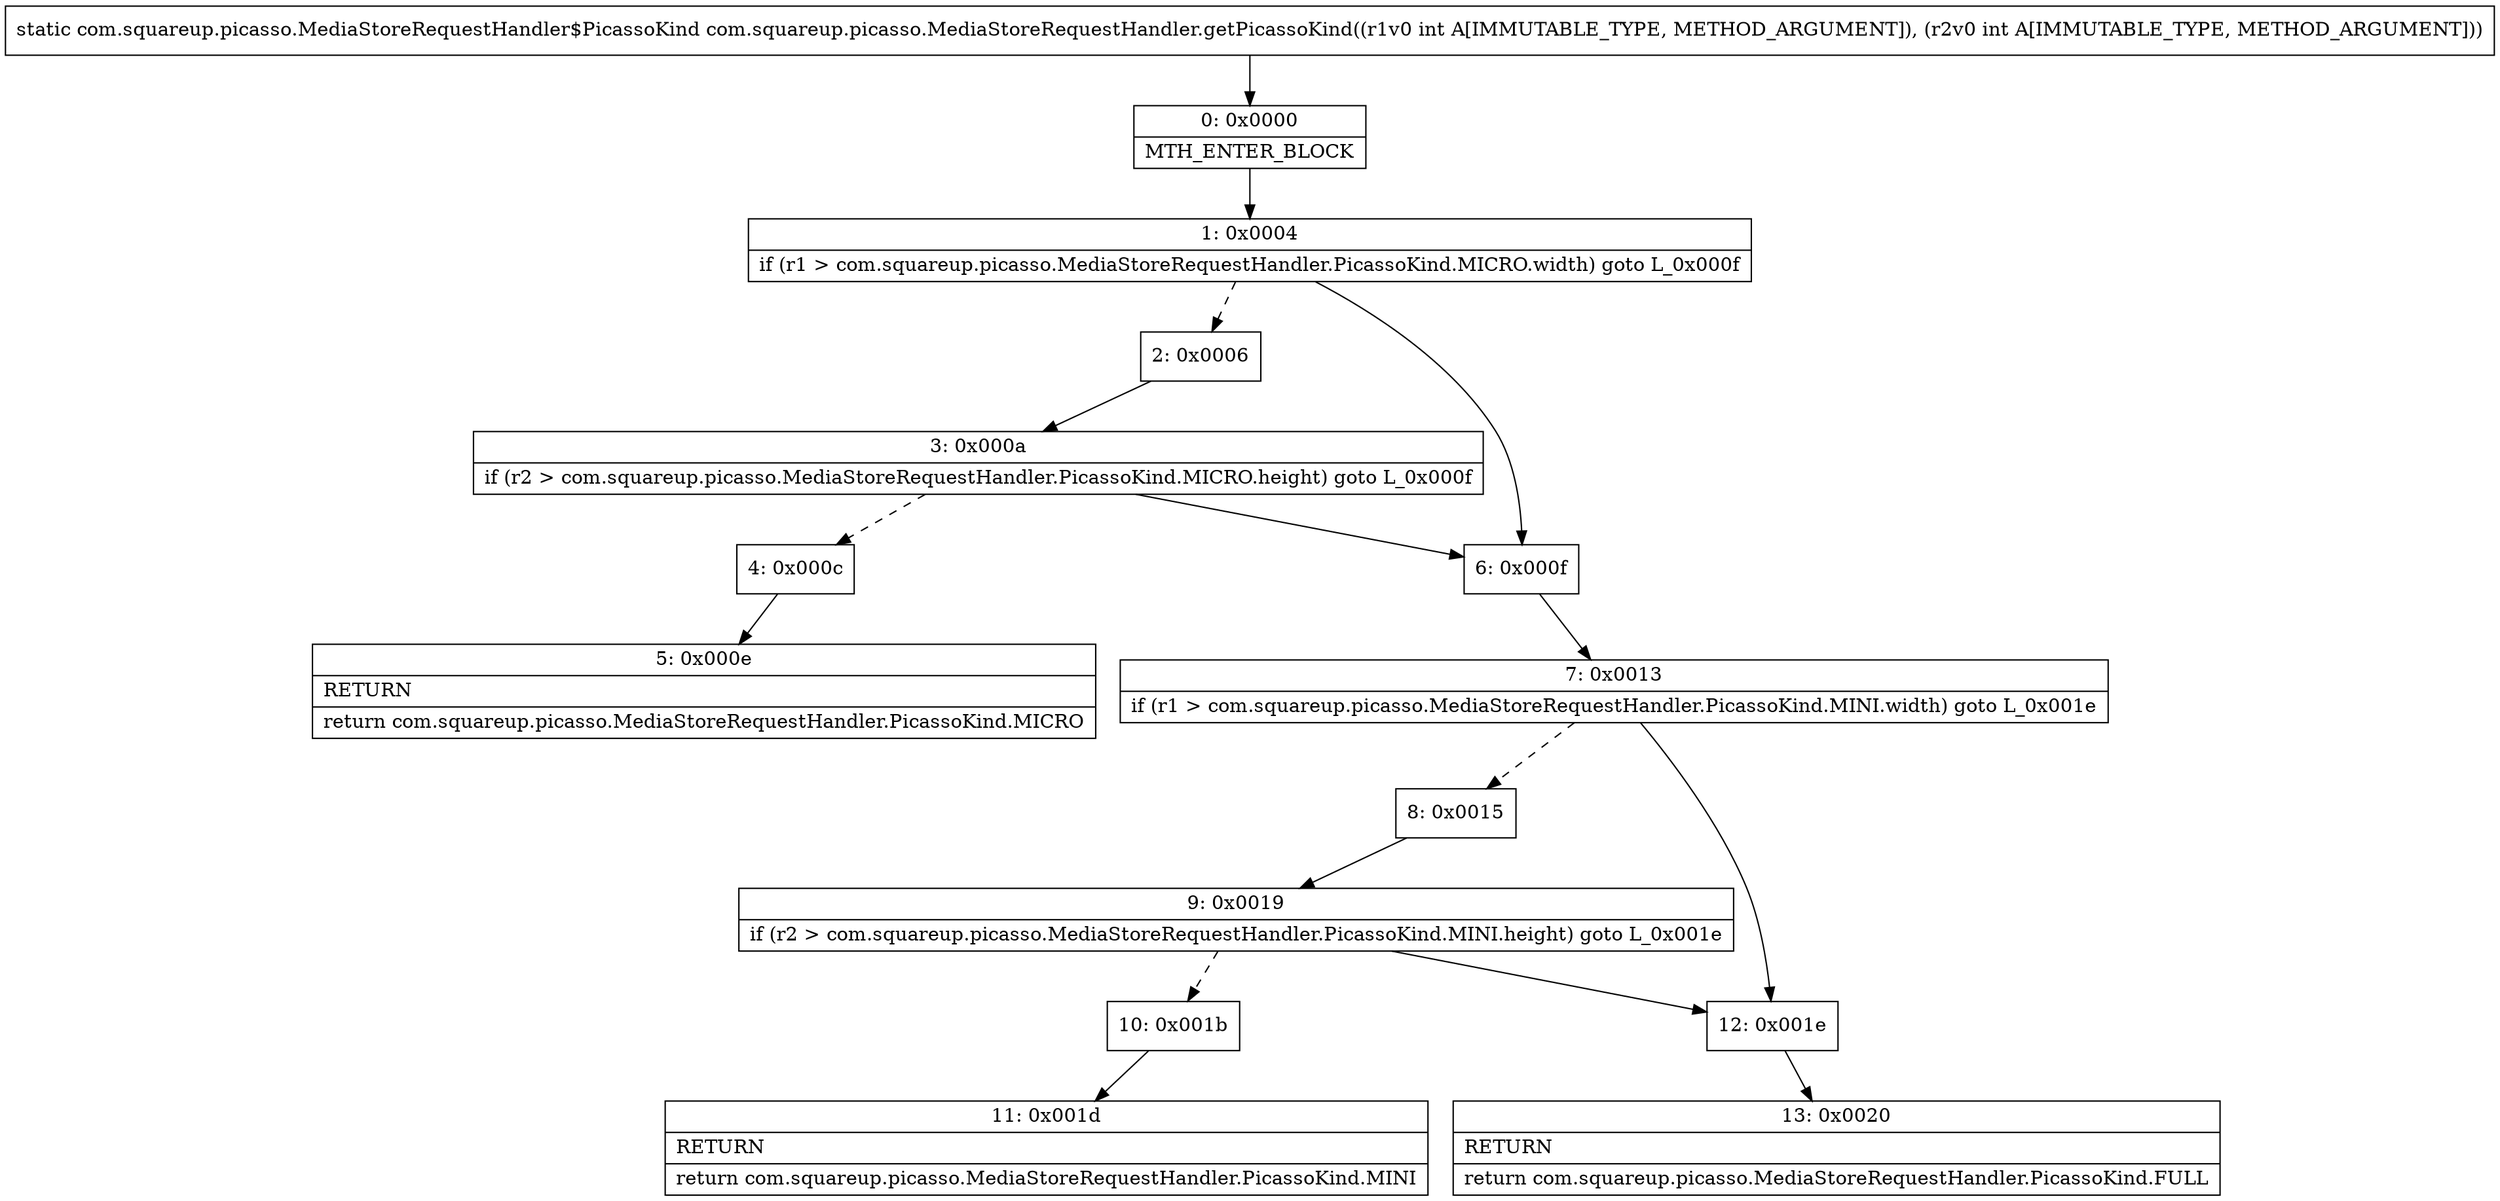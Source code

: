 digraph "CFG forcom.squareup.picasso.MediaStoreRequestHandler.getPicassoKind(II)Lcom\/squareup\/picasso\/MediaStoreRequestHandler$PicassoKind;" {
Node_0 [shape=record,label="{0\:\ 0x0000|MTH_ENTER_BLOCK\l}"];
Node_1 [shape=record,label="{1\:\ 0x0004|if (r1 \> com.squareup.picasso.MediaStoreRequestHandler.PicassoKind.MICRO.width) goto L_0x000f\l}"];
Node_2 [shape=record,label="{2\:\ 0x0006}"];
Node_3 [shape=record,label="{3\:\ 0x000a|if (r2 \> com.squareup.picasso.MediaStoreRequestHandler.PicassoKind.MICRO.height) goto L_0x000f\l}"];
Node_4 [shape=record,label="{4\:\ 0x000c}"];
Node_5 [shape=record,label="{5\:\ 0x000e|RETURN\l|return com.squareup.picasso.MediaStoreRequestHandler.PicassoKind.MICRO\l}"];
Node_6 [shape=record,label="{6\:\ 0x000f}"];
Node_7 [shape=record,label="{7\:\ 0x0013|if (r1 \> com.squareup.picasso.MediaStoreRequestHandler.PicassoKind.MINI.width) goto L_0x001e\l}"];
Node_8 [shape=record,label="{8\:\ 0x0015}"];
Node_9 [shape=record,label="{9\:\ 0x0019|if (r2 \> com.squareup.picasso.MediaStoreRequestHandler.PicassoKind.MINI.height) goto L_0x001e\l}"];
Node_10 [shape=record,label="{10\:\ 0x001b}"];
Node_11 [shape=record,label="{11\:\ 0x001d|RETURN\l|return com.squareup.picasso.MediaStoreRequestHandler.PicassoKind.MINI\l}"];
Node_12 [shape=record,label="{12\:\ 0x001e}"];
Node_13 [shape=record,label="{13\:\ 0x0020|RETURN\l|return com.squareup.picasso.MediaStoreRequestHandler.PicassoKind.FULL\l}"];
MethodNode[shape=record,label="{static com.squareup.picasso.MediaStoreRequestHandler$PicassoKind com.squareup.picasso.MediaStoreRequestHandler.getPicassoKind((r1v0 int A[IMMUTABLE_TYPE, METHOD_ARGUMENT]), (r2v0 int A[IMMUTABLE_TYPE, METHOD_ARGUMENT])) }"];
MethodNode -> Node_0;
Node_0 -> Node_1;
Node_1 -> Node_2[style=dashed];
Node_1 -> Node_6;
Node_2 -> Node_3;
Node_3 -> Node_4[style=dashed];
Node_3 -> Node_6;
Node_4 -> Node_5;
Node_6 -> Node_7;
Node_7 -> Node_8[style=dashed];
Node_7 -> Node_12;
Node_8 -> Node_9;
Node_9 -> Node_10[style=dashed];
Node_9 -> Node_12;
Node_10 -> Node_11;
Node_12 -> Node_13;
}

